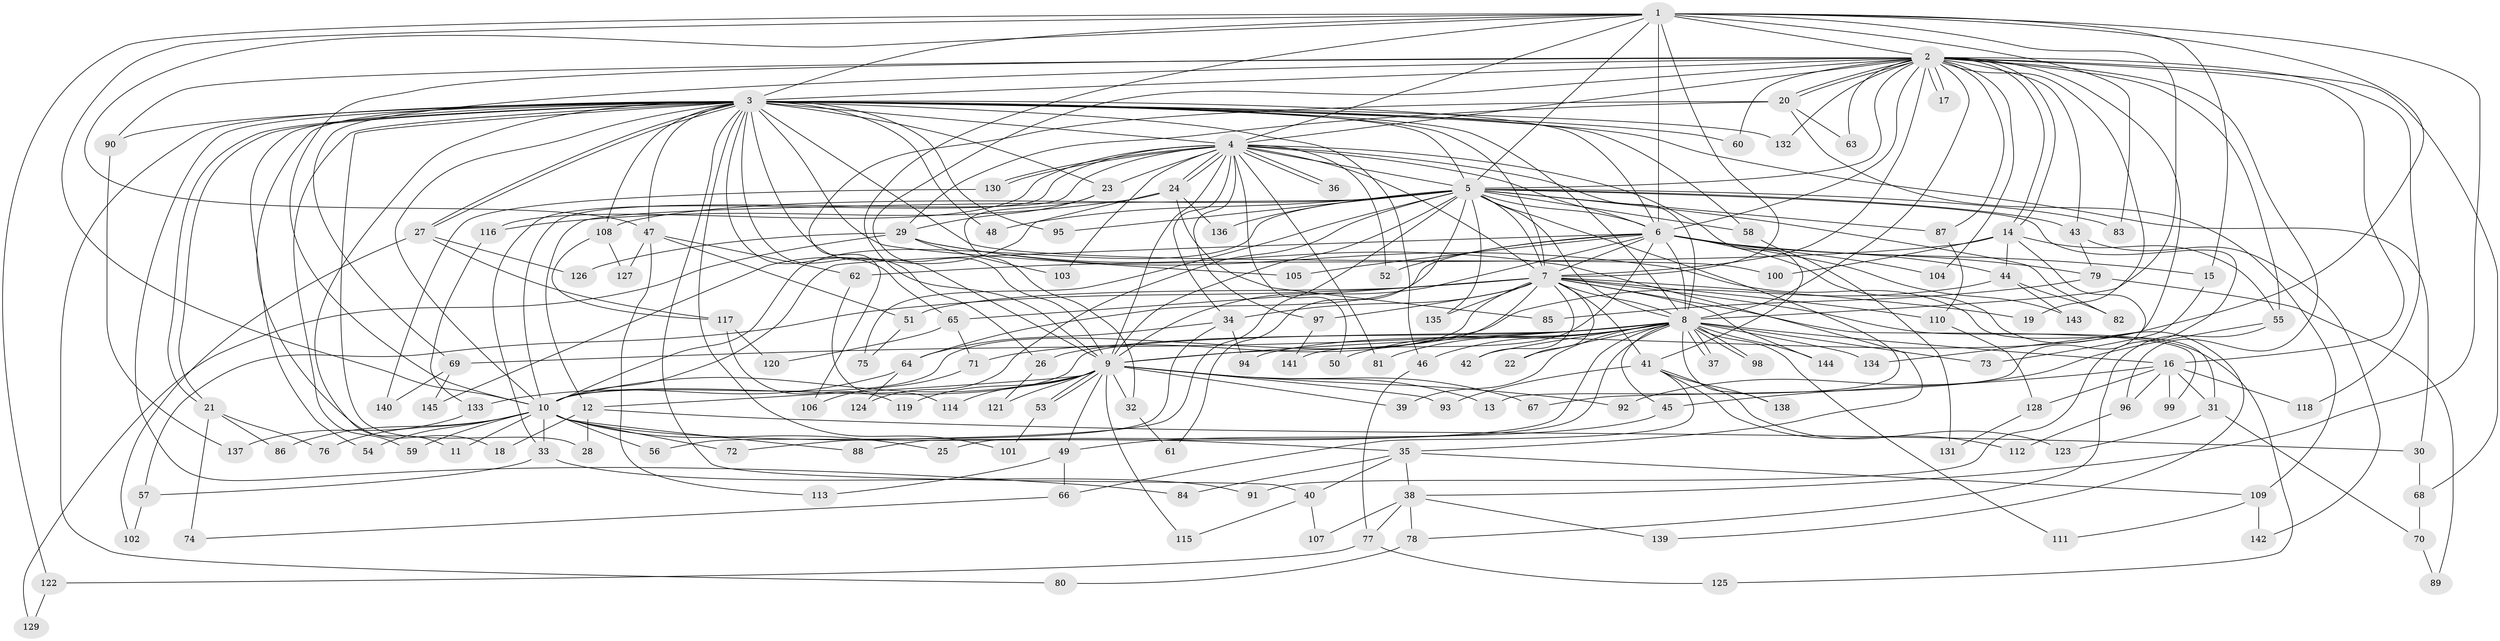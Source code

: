// coarse degree distribution, {1: 0.23255813953488372, 2: 0.5348837209302325, 3: 0.06976744186046512, 4: 0.046511627906976744, 13: 0.023255813953488372, 19: 0.023255813953488372, 27: 0.023255813953488372, 6: 0.023255813953488372, 16: 0.023255813953488372}
// Generated by graph-tools (version 1.1) at 2025/49/03/04/25 21:49:52]
// undirected, 145 vertices, 315 edges
graph export_dot {
graph [start="1"]
  node [color=gray90,style=filled];
  1;
  2;
  3;
  4;
  5;
  6;
  7;
  8;
  9;
  10;
  11;
  12;
  13;
  14;
  15;
  16;
  17;
  18;
  19;
  20;
  21;
  22;
  23;
  24;
  25;
  26;
  27;
  28;
  29;
  30;
  31;
  32;
  33;
  34;
  35;
  36;
  37;
  38;
  39;
  40;
  41;
  42;
  43;
  44;
  45;
  46;
  47;
  48;
  49;
  50;
  51;
  52;
  53;
  54;
  55;
  56;
  57;
  58;
  59;
  60;
  61;
  62;
  63;
  64;
  65;
  66;
  67;
  68;
  69;
  70;
  71;
  72;
  73;
  74;
  75;
  76;
  77;
  78;
  79;
  80;
  81;
  82;
  83;
  84;
  85;
  86;
  87;
  88;
  89;
  90;
  91;
  92;
  93;
  94;
  95;
  96;
  97;
  98;
  99;
  100;
  101;
  102;
  103;
  104;
  105;
  106;
  107;
  108;
  109;
  110;
  111;
  112;
  113;
  114;
  115;
  116;
  117;
  118;
  119;
  120;
  121;
  122;
  123;
  124;
  125;
  126;
  127;
  128;
  129;
  130;
  131;
  132;
  133;
  134;
  135;
  136;
  137;
  138;
  139;
  140;
  141;
  142;
  143;
  144;
  145;
  1 -- 2;
  1 -- 3;
  1 -- 4;
  1 -- 5;
  1 -- 6;
  1 -- 7;
  1 -- 8;
  1 -- 9;
  1 -- 10;
  1 -- 15;
  1 -- 38;
  1 -- 47;
  1 -- 83;
  1 -- 94;
  1 -- 122;
  2 -- 3;
  2 -- 4;
  2 -- 5;
  2 -- 6;
  2 -- 7;
  2 -- 8;
  2 -- 9;
  2 -- 10;
  2 -- 14;
  2 -- 14;
  2 -- 16;
  2 -- 17;
  2 -- 17;
  2 -- 19;
  2 -- 20;
  2 -- 20;
  2 -- 43;
  2 -- 55;
  2 -- 60;
  2 -- 63;
  2 -- 68;
  2 -- 69;
  2 -- 87;
  2 -- 90;
  2 -- 96;
  2 -- 104;
  2 -- 118;
  2 -- 132;
  2 -- 134;
  3 -- 4;
  3 -- 5;
  3 -- 6;
  3 -- 7;
  3 -- 8;
  3 -- 9;
  3 -- 10;
  3 -- 11;
  3 -- 18;
  3 -- 21;
  3 -- 21;
  3 -- 23;
  3 -- 26;
  3 -- 27;
  3 -- 27;
  3 -- 28;
  3 -- 30;
  3 -- 40;
  3 -- 46;
  3 -- 47;
  3 -- 48;
  3 -- 54;
  3 -- 58;
  3 -- 59;
  3 -- 60;
  3 -- 65;
  3 -- 80;
  3 -- 84;
  3 -- 90;
  3 -- 95;
  3 -- 100;
  3 -- 101;
  3 -- 105;
  3 -- 108;
  3 -- 132;
  4 -- 5;
  4 -- 6;
  4 -- 7;
  4 -- 8;
  4 -- 9;
  4 -- 10;
  4 -- 23;
  4 -- 24;
  4 -- 24;
  4 -- 33;
  4 -- 34;
  4 -- 36;
  4 -- 36;
  4 -- 41;
  4 -- 50;
  4 -- 52;
  4 -- 81;
  4 -- 97;
  4 -- 103;
  4 -- 116;
  4 -- 130;
  4 -- 130;
  5 -- 6;
  5 -- 7;
  5 -- 8;
  5 -- 9;
  5 -- 10;
  5 -- 12;
  5 -- 13;
  5 -- 43;
  5 -- 48;
  5 -- 58;
  5 -- 61;
  5 -- 72;
  5 -- 75;
  5 -- 82;
  5 -- 83;
  5 -- 87;
  5 -- 91;
  5 -- 95;
  5 -- 108;
  5 -- 124;
  5 -- 135;
  5 -- 136;
  6 -- 7;
  6 -- 8;
  6 -- 9;
  6 -- 10;
  6 -- 15;
  6 -- 44;
  6 -- 52;
  6 -- 64;
  6 -- 79;
  6 -- 104;
  6 -- 105;
  6 -- 139;
  6 -- 141;
  6 -- 143;
  7 -- 8;
  7 -- 9;
  7 -- 10;
  7 -- 19;
  7 -- 22;
  7 -- 34;
  7 -- 41;
  7 -- 42;
  7 -- 51;
  7 -- 57;
  7 -- 65;
  7 -- 97;
  7 -- 99;
  7 -- 110;
  7 -- 125;
  7 -- 135;
  7 -- 144;
  8 -- 9;
  8 -- 10;
  8 -- 16;
  8 -- 22;
  8 -- 25;
  8 -- 26;
  8 -- 37;
  8 -- 37;
  8 -- 39;
  8 -- 42;
  8 -- 45;
  8 -- 46;
  8 -- 50;
  8 -- 69;
  8 -- 73;
  8 -- 81;
  8 -- 88;
  8 -- 98;
  8 -- 98;
  8 -- 111;
  8 -- 134;
  8 -- 138;
  8 -- 144;
  9 -- 10;
  9 -- 12;
  9 -- 13;
  9 -- 32;
  9 -- 39;
  9 -- 49;
  9 -- 53;
  9 -- 53;
  9 -- 67;
  9 -- 92;
  9 -- 93;
  9 -- 114;
  9 -- 115;
  9 -- 119;
  9 -- 121;
  10 -- 11;
  10 -- 25;
  10 -- 33;
  10 -- 35;
  10 -- 54;
  10 -- 56;
  10 -- 59;
  10 -- 72;
  10 -- 76;
  10 -- 86;
  10 -- 88;
  12 -- 18;
  12 -- 28;
  12 -- 30;
  14 -- 44;
  14 -- 55;
  14 -- 62;
  14 -- 67;
  14 -- 100;
  15 -- 73;
  16 -- 31;
  16 -- 45;
  16 -- 96;
  16 -- 99;
  16 -- 118;
  16 -- 128;
  20 -- 29;
  20 -- 63;
  20 -- 106;
  20 -- 109;
  21 -- 74;
  21 -- 76;
  21 -- 86;
  23 -- 29;
  23 -- 32;
  24 -- 85;
  24 -- 116;
  24 -- 136;
  24 -- 145;
  26 -- 121;
  27 -- 102;
  27 -- 117;
  27 -- 126;
  29 -- 31;
  29 -- 35;
  29 -- 103;
  29 -- 126;
  29 -- 129;
  30 -- 68;
  31 -- 70;
  31 -- 123;
  32 -- 61;
  33 -- 57;
  33 -- 91;
  34 -- 56;
  34 -- 64;
  34 -- 94;
  35 -- 38;
  35 -- 40;
  35 -- 84;
  35 -- 109;
  38 -- 77;
  38 -- 78;
  38 -- 107;
  38 -- 139;
  40 -- 107;
  40 -- 115;
  41 -- 66;
  41 -- 93;
  41 -- 112;
  41 -- 123;
  41 -- 138;
  43 -- 79;
  43 -- 142;
  44 -- 71;
  44 -- 82;
  44 -- 143;
  45 -- 49;
  46 -- 77;
  47 -- 51;
  47 -- 62;
  47 -- 113;
  47 -- 127;
  49 -- 66;
  49 -- 113;
  51 -- 75;
  53 -- 101;
  55 -- 78;
  55 -- 92;
  57 -- 102;
  58 -- 131;
  62 -- 114;
  64 -- 124;
  64 -- 133;
  65 -- 71;
  65 -- 120;
  66 -- 74;
  68 -- 70;
  69 -- 140;
  69 -- 145;
  70 -- 89;
  71 -- 106;
  77 -- 122;
  77 -- 125;
  78 -- 80;
  79 -- 85;
  79 -- 89;
  87 -- 110;
  90 -- 137;
  96 -- 112;
  97 -- 141;
  108 -- 117;
  108 -- 127;
  109 -- 111;
  109 -- 142;
  110 -- 128;
  116 -- 133;
  117 -- 119;
  117 -- 120;
  122 -- 129;
  128 -- 131;
  130 -- 140;
  133 -- 137;
}
